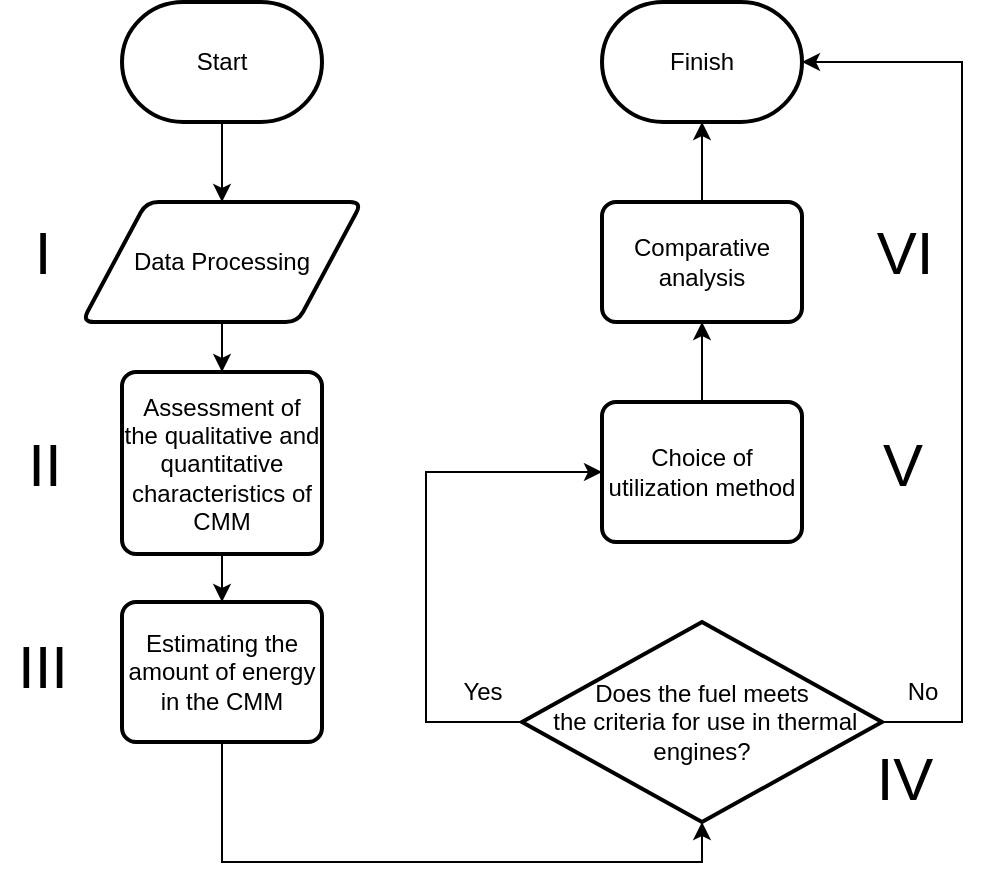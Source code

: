 <mxfile version="20.5.1" type="github">
  <diagram id="NW3B09GjGPFGgVOKaHgz" name="Страница 1">
    <mxGraphModel dx="978" dy="474" grid="1" gridSize="7" guides="1" tooltips="1" connect="1" arrows="1" fold="1" page="1" pageScale="1" pageWidth="827" pageHeight="1169" math="0" shadow="0">
      <root>
        <mxCell id="0" />
        <mxCell id="1" parent="0" />
        <mxCell id="op5rVWB1hYR0VrUyWiUw-5" style="edgeStyle=orthogonalEdgeStyle;rounded=0;orthogonalLoop=1;jettySize=auto;html=1;" edge="1" parent="1" source="op5rVWB1hYR0VrUyWiUw-1" target="op5rVWB1hYR0VrUyWiUw-2">
          <mxGeometry relative="1" as="geometry" />
        </mxCell>
        <mxCell id="op5rVWB1hYR0VrUyWiUw-1" value="Start" style="strokeWidth=2;html=1;shape=mxgraph.flowchart.terminator;whiteSpace=wrap;" vertex="1" parent="1">
          <mxGeometry x="310" y="200" width="100" height="60" as="geometry" />
        </mxCell>
        <mxCell id="op5rVWB1hYR0VrUyWiUw-6" style="edgeStyle=orthogonalEdgeStyle;rounded=0;orthogonalLoop=1;jettySize=auto;html=1;exitX=0.5;exitY=1;exitDx=0;exitDy=0;entryX=0.5;entryY=0;entryDx=0;entryDy=0;" edge="1" parent="1" source="op5rVWB1hYR0VrUyWiUw-2" target="op5rVWB1hYR0VrUyWiUw-7">
          <mxGeometry relative="1" as="geometry">
            <mxPoint x="360" y="400" as="targetPoint" />
          </mxGeometry>
        </mxCell>
        <mxCell id="op5rVWB1hYR0VrUyWiUw-2" value="Data Processing" style="shape=parallelogram;html=1;strokeWidth=2;perimeter=parallelogramPerimeter;whiteSpace=wrap;rounded=1;arcSize=12;size=0.23;" vertex="1" parent="1">
          <mxGeometry x="290" y="300" width="140" height="60" as="geometry" />
        </mxCell>
        <mxCell id="op5rVWB1hYR0VrUyWiUw-9" style="edgeStyle=orthogonalEdgeStyle;rounded=0;orthogonalLoop=1;jettySize=auto;html=1;exitX=0.5;exitY=1;exitDx=0;exitDy=0;entryX=0.5;entryY=0;entryDx=0;entryDy=0;" edge="1" parent="1" source="op5rVWB1hYR0VrUyWiUw-7" target="op5rVWB1hYR0VrUyWiUw-8">
          <mxGeometry relative="1" as="geometry" />
        </mxCell>
        <mxCell id="op5rVWB1hYR0VrUyWiUw-7" value="Assessment of the qualitative and quantitative characteristics of CMM" style="rounded=1;whiteSpace=wrap;html=1;absoluteArcSize=1;arcSize=14;strokeWidth=2;" vertex="1" parent="1">
          <mxGeometry x="310" y="385" width="100" height="91" as="geometry" />
        </mxCell>
        <mxCell id="op5rVWB1hYR0VrUyWiUw-14" style="edgeStyle=orthogonalEdgeStyle;rounded=0;orthogonalLoop=1;jettySize=auto;html=1;exitX=0.5;exitY=1;exitDx=0;exitDy=0;entryX=0.5;entryY=1;entryDx=0;entryDy=0;entryPerimeter=0;" edge="1" parent="1" source="op5rVWB1hYR0VrUyWiUw-8" target="op5rVWB1hYR0VrUyWiUw-13">
          <mxGeometry relative="1" as="geometry">
            <mxPoint x="600" y="790" as="targetPoint" />
          </mxGeometry>
        </mxCell>
        <mxCell id="op5rVWB1hYR0VrUyWiUw-8" value="Estimating the amount of energy in the CMM" style="rounded=1;whiteSpace=wrap;html=1;absoluteArcSize=1;arcSize=14;strokeWidth=2;" vertex="1" parent="1">
          <mxGeometry x="310" y="500" width="100" height="70" as="geometry" />
        </mxCell>
        <mxCell id="op5rVWB1hYR0VrUyWiUw-20" style="edgeStyle=orthogonalEdgeStyle;rounded=0;orthogonalLoop=1;jettySize=auto;html=1;exitX=1;exitY=0.5;exitDx=0;exitDy=0;exitPerimeter=0;entryX=1;entryY=0.5;entryDx=0;entryDy=0;entryPerimeter=0;" edge="1" parent="1" source="op5rVWB1hYR0VrUyWiUw-13" target="op5rVWB1hYR0VrUyWiUw-24">
          <mxGeometry relative="1" as="geometry">
            <mxPoint x="520" y="880" as="targetPoint" />
            <Array as="points">
              <mxPoint x="730" y="560" />
              <mxPoint x="730" y="230" />
            </Array>
          </mxGeometry>
        </mxCell>
        <mxCell id="op5rVWB1hYR0VrUyWiUw-57" style="edgeStyle=orthogonalEdgeStyle;rounded=0;orthogonalLoop=1;jettySize=auto;html=1;exitX=0;exitY=0.5;exitDx=0;exitDy=0;exitPerimeter=0;entryX=0;entryY=0.5;entryDx=0;entryDy=0;fontSize=8;" edge="1" parent="1" source="op5rVWB1hYR0VrUyWiUw-13" target="op5rVWB1hYR0VrUyWiUw-15">
          <mxGeometry relative="1" as="geometry">
            <Array as="points">
              <mxPoint x="462" y="560" />
              <mxPoint x="462" y="435" />
            </Array>
          </mxGeometry>
        </mxCell>
        <mxCell id="op5rVWB1hYR0VrUyWiUw-13" value="Does the fuel meets&lt;br&gt;&amp;nbsp;the criteria for use in thermal engines?" style="strokeWidth=2;html=1;shape=mxgraph.flowchart.decision;whiteSpace=wrap;" vertex="1" parent="1">
          <mxGeometry x="510" y="510" width="180" height="100" as="geometry" />
        </mxCell>
        <mxCell id="op5rVWB1hYR0VrUyWiUw-23" style="edgeStyle=orthogonalEdgeStyle;rounded=0;orthogonalLoop=1;jettySize=auto;html=1;exitX=0.5;exitY=0;exitDx=0;exitDy=0;entryX=0.5;entryY=1;entryDx=0;entryDy=0;" edge="1" parent="1" source="op5rVWB1hYR0VrUyWiUw-15" target="op5rVWB1hYR0VrUyWiUw-22">
          <mxGeometry relative="1" as="geometry" />
        </mxCell>
        <mxCell id="op5rVWB1hYR0VrUyWiUw-15" value="Choice of utilization method" style="rounded=1;whiteSpace=wrap;html=1;absoluteArcSize=1;arcSize=14;strokeWidth=2;" vertex="1" parent="1">
          <mxGeometry x="550" y="400" width="100" height="70" as="geometry" />
        </mxCell>
        <mxCell id="op5rVWB1hYR0VrUyWiUw-25" style="edgeStyle=orthogonalEdgeStyle;rounded=0;orthogonalLoop=1;jettySize=auto;html=1;exitX=0.5;exitY=0;exitDx=0;exitDy=0;entryX=0.5;entryY=1;entryDx=0;entryDy=0;entryPerimeter=0;" edge="1" parent="1" source="op5rVWB1hYR0VrUyWiUw-22" target="op5rVWB1hYR0VrUyWiUw-24">
          <mxGeometry relative="1" as="geometry" />
        </mxCell>
        <mxCell id="op5rVWB1hYR0VrUyWiUw-22" value="Comparative analysis" style="rounded=1;whiteSpace=wrap;html=1;absoluteArcSize=1;arcSize=14;strokeWidth=2;" vertex="1" parent="1">
          <mxGeometry x="550" y="300" width="100" height="60" as="geometry" />
        </mxCell>
        <mxCell id="op5rVWB1hYR0VrUyWiUw-24" value="Finish" style="strokeWidth=2;html=1;shape=mxgraph.flowchart.terminator;whiteSpace=wrap;" vertex="1" parent="1">
          <mxGeometry x="550" y="200" width="100" height="60" as="geometry" />
        </mxCell>
        <mxCell id="op5rVWB1hYR0VrUyWiUw-34" value="No" style="text;html=1;resizable=0;autosize=1;align=center;verticalAlign=middle;points=[];fillColor=none;strokeColor=none;rounded=0;" vertex="1" parent="1">
          <mxGeometry x="690" y="530" width="40" height="30" as="geometry" />
        </mxCell>
        <mxCell id="op5rVWB1hYR0VrUyWiUw-33" value="Yes" style="text;html=1;resizable=0;autosize=1;align=center;verticalAlign=middle;points=[];fillColor=none;strokeColor=none;rounded=0;" vertex="1" parent="1">
          <mxGeometry x="470" y="530" width="40" height="30" as="geometry" />
        </mxCell>
        <mxCell id="op5rVWB1hYR0VrUyWiUw-58" value="&lt;font style=&quot;font-size: 30px;&quot;&gt;I&lt;/font&gt;" style="text;html=1;resizable=0;autosize=1;align=center;verticalAlign=middle;points=[];fillColor=none;strokeColor=none;rounded=0;strokeWidth=1;fontSize=8;" vertex="1" parent="1">
          <mxGeometry x="256" y="297" width="28" height="56" as="geometry" />
        </mxCell>
        <mxCell id="op5rVWB1hYR0VrUyWiUw-59" value="&lt;font style=&quot;font-size: 30px;&quot;&gt;I&lt;/font&gt;&lt;span style=&quot;font-size: 30px;&quot;&gt;I&lt;/span&gt;" style="text;html=1;resizable=0;autosize=1;align=center;verticalAlign=middle;points=[];fillColor=none;strokeColor=none;rounded=0;strokeWidth=1;fontSize=8;" vertex="1" parent="1">
          <mxGeometry x="253" y="402.5" width="35" height="56" as="geometry" />
        </mxCell>
        <mxCell id="op5rVWB1hYR0VrUyWiUw-60" value="&lt;font style=&quot;font-size: 30px;&quot;&gt;I&lt;/font&gt;&lt;span style=&quot;font-size: 30px;&quot;&gt;I&lt;/span&gt;&lt;span style=&quot;font-size: 30px;&quot;&gt;I&lt;/span&gt;" style="text;html=1;resizable=0;autosize=1;align=center;verticalAlign=middle;points=[];fillColor=none;strokeColor=none;rounded=0;strokeWidth=1;fontSize=8;" vertex="1" parent="1">
          <mxGeometry x="249" y="504" width="42" height="56" as="geometry" />
        </mxCell>
        <mxCell id="op5rVWB1hYR0VrUyWiUw-61" value="&lt;font style=&quot;font-size: 30px;&quot;&gt;VI&lt;/font&gt;" style="text;html=1;resizable=0;autosize=1;align=center;verticalAlign=middle;points=[];fillColor=none;strokeColor=none;rounded=0;strokeWidth=1;fontSize=8;" vertex="1" parent="1">
          <mxGeometry x="676" y="297" width="49" height="56" as="geometry" />
        </mxCell>
        <mxCell id="op5rVWB1hYR0VrUyWiUw-62" value="&lt;font style=&quot;font-size: 30px;&quot;&gt;V&lt;/font&gt;" style="text;html=1;resizable=0;autosize=1;align=center;verticalAlign=middle;points=[];fillColor=none;strokeColor=none;rounded=0;strokeWidth=1;fontSize=8;" vertex="1" parent="1">
          <mxGeometry x="679" y="402.5" width="42" height="56" as="geometry" />
        </mxCell>
        <mxCell id="op5rVWB1hYR0VrUyWiUw-63" value="&lt;font style=&quot;font-size: 30px;&quot;&gt;IV&lt;/font&gt;" style="text;html=1;resizable=0;autosize=1;align=center;verticalAlign=middle;points=[];fillColor=none;strokeColor=none;rounded=0;strokeWidth=1;fontSize=8;" vertex="1" parent="1">
          <mxGeometry x="676" y="560" width="49" height="56" as="geometry" />
        </mxCell>
      </root>
    </mxGraphModel>
  </diagram>
</mxfile>
